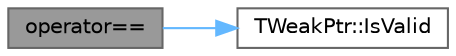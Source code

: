 digraph "operator=="
{
 // INTERACTIVE_SVG=YES
 // LATEX_PDF_SIZE
  bgcolor="transparent";
  edge [fontname=Helvetica,fontsize=10,labelfontname=Helvetica,labelfontsize=10];
  node [fontname=Helvetica,fontsize=10,shape=box,height=0.2,width=0.4];
  rankdir="LR";
  Node1 [id="Node000001",label="operator==",height=0.2,width=0.4,color="gray40", fillcolor="grey60", style="filled", fontcolor="black",tooltip="Global equality operator for TWeakPtr."];
  Node1 -> Node2 [id="edge1_Node000001_Node000002",color="steelblue1",style="solid",tooltip=" "];
  Node2 [id="Node000002",label="TWeakPtr::IsValid",height=0.2,width=0.4,color="grey40", fillcolor="white", style="filled",URL="$da/d84/classTWeakPtr.html#a9c3d7d467374ed843c6dca871fc9b777",tooltip="Checks to see if this weak pointer actually has a valid reference to an object."];
}
